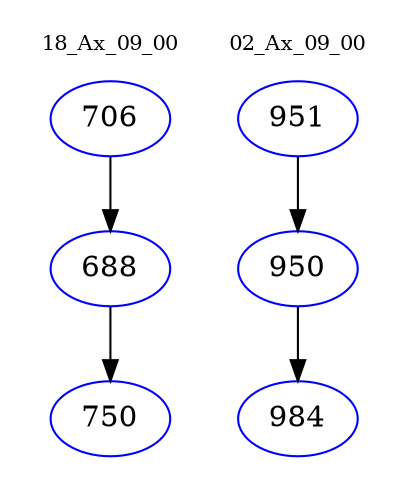 digraph{
subgraph cluster_0 {
color = white
label = "18_Ax_09_00";
fontsize=10;
T0_706 [label="706", color="blue"]
T0_706 -> T0_688 [color="black"]
T0_688 [label="688", color="blue"]
T0_688 -> T0_750 [color="black"]
T0_750 [label="750", color="blue"]
}
subgraph cluster_1 {
color = white
label = "02_Ax_09_00";
fontsize=10;
T1_951 [label="951", color="blue"]
T1_951 -> T1_950 [color="black"]
T1_950 [label="950", color="blue"]
T1_950 -> T1_984 [color="black"]
T1_984 [label="984", color="blue"]
}
}

